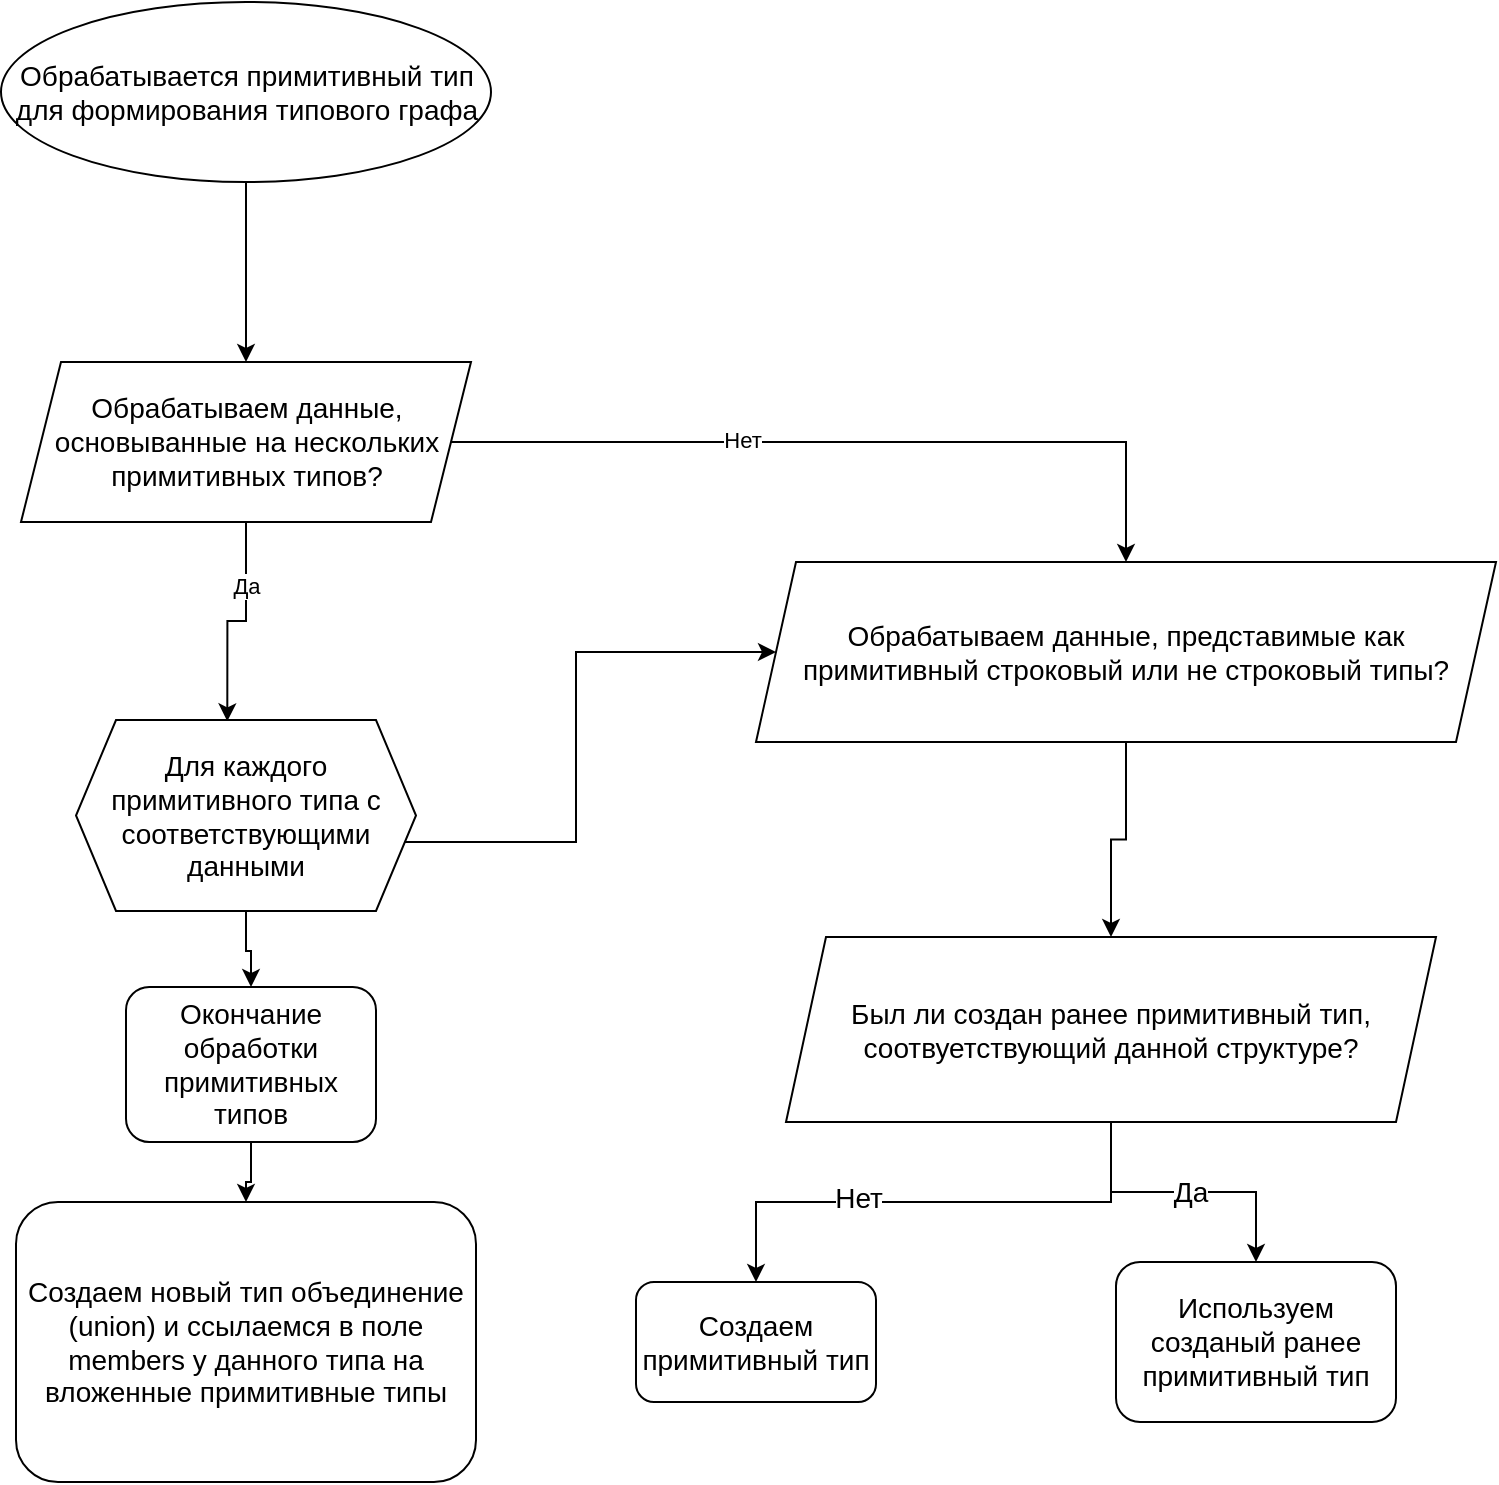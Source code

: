 <mxfile version="24.4.3" type="github">
  <diagram name="Page-1" id="qWd3IOd-8dhRZZYfJvNh">
    <mxGraphModel dx="2048" dy="626" grid="1" gridSize="10" guides="1" tooltips="1" connect="1" arrows="1" fold="1" page="1" pageScale="1" pageWidth="827" pageHeight="1169" math="0" shadow="0">
      <root>
        <mxCell id="0" />
        <mxCell id="1" parent="0" />
        <mxCell id="qgXAP9RSG6wpKUSGwU-0-1" style="edgeStyle=orthogonalEdgeStyle;rounded=0;orthogonalLoop=1;jettySize=auto;html=1;entryX=0.5;entryY=0;entryDx=0;entryDy=0;fontSize=14;" edge="1" parent="1" source="qgXAP9RSG6wpKUSGwU-0-2" target="qgXAP9RSG6wpKUSGwU-0-9">
          <mxGeometry relative="1" as="geometry" />
        </mxCell>
        <mxCell id="qgXAP9RSG6wpKUSGwU-0-2" value="Обрабатываем данные, представимые как примитивный строковый или не строковый типы?" style="shape=parallelogram;perimeter=parallelogramPerimeter;whiteSpace=wrap;html=1;fixedSize=1;fontSize=14;" vertex="1" parent="1">
          <mxGeometry x="-310" y="400" width="370" height="90" as="geometry" />
        </mxCell>
        <mxCell id="qgXAP9RSG6wpKUSGwU-0-3" value="Обрабатываем данные, основыванные на нескольких примитивных типов?" style="shape=parallelogram;perimeter=parallelogramPerimeter;whiteSpace=wrap;html=1;fixedSize=1;fontSize=14;" vertex="1" parent="1">
          <mxGeometry x="-677.5" y="300" width="225" height="80" as="geometry" />
        </mxCell>
        <mxCell id="qgXAP9RSG6wpKUSGwU-0-4" value="Создаем новый тип объединение (union) и ссылаемся в поле members у данного типа на вложенные примитивные типы" style="rounded=1;whiteSpace=wrap;html=1;fontSize=14;" vertex="1" parent="1">
          <mxGeometry x="-680" y="720" width="230" height="140" as="geometry" />
        </mxCell>
        <mxCell id="qgXAP9RSG6wpKUSGwU-0-5" style="edgeStyle=orthogonalEdgeStyle;rounded=0;orthogonalLoop=1;jettySize=auto;html=1;entryX=0.5;entryY=0;entryDx=0;entryDy=0;fontSize=14;" edge="1" parent="1" source="qgXAP9RSG6wpKUSGwU-0-9" target="qgXAP9RSG6wpKUSGwU-0-10">
          <mxGeometry relative="1" as="geometry">
            <mxPoint x="-220" y="750" as="targetPoint" />
          </mxGeometry>
        </mxCell>
        <mxCell id="qgXAP9RSG6wpKUSGwU-0-6" value="Нет" style="edgeLabel;html=1;align=center;verticalAlign=middle;resizable=0;points=[];fontSize=14;" vertex="1" connectable="0" parent="qgXAP9RSG6wpKUSGwU-0-5">
          <mxGeometry x="0.296" y="-2" relative="1" as="geometry">
            <mxPoint as="offset" />
          </mxGeometry>
        </mxCell>
        <mxCell id="qgXAP9RSG6wpKUSGwU-0-7" style="edgeStyle=orthogonalEdgeStyle;rounded=0;orthogonalLoop=1;jettySize=auto;html=1;entryX=0.5;entryY=0;entryDx=0;entryDy=0;fontSize=14;" edge="1" parent="1" source="qgXAP9RSG6wpKUSGwU-0-9" target="qgXAP9RSG6wpKUSGwU-0-11">
          <mxGeometry relative="1" as="geometry" />
        </mxCell>
        <mxCell id="qgXAP9RSG6wpKUSGwU-0-8" value="Да" style="edgeLabel;html=1;align=center;verticalAlign=middle;resizable=0;points=[];fontSize=14;" vertex="1" connectable="0" parent="qgXAP9RSG6wpKUSGwU-0-7">
          <mxGeometry x="0.048" relative="1" as="geometry">
            <mxPoint as="offset" />
          </mxGeometry>
        </mxCell>
        <mxCell id="qgXAP9RSG6wpKUSGwU-0-9" value="Был ли создан ранее примитивный тип, соотвуетствующий данной структуре?" style="shape=parallelogram;perimeter=parallelogramPerimeter;whiteSpace=wrap;html=1;fixedSize=1;fontSize=14;" vertex="1" parent="1">
          <mxGeometry x="-295" y="587.5" width="325" height="92.5" as="geometry" />
        </mxCell>
        <mxCell id="qgXAP9RSG6wpKUSGwU-0-10" value="Создаем примитивный тип" style="rounded=1;whiteSpace=wrap;html=1;fontSize=14;" vertex="1" parent="1">
          <mxGeometry x="-370" y="760" width="120" height="60" as="geometry" />
        </mxCell>
        <mxCell id="qgXAP9RSG6wpKUSGwU-0-11" value="Используем созданый ранее примитивный тип" style="rounded=1;whiteSpace=wrap;html=1;fontSize=14;" vertex="1" parent="1">
          <mxGeometry x="-130" y="750" width="140" height="80" as="geometry" />
        </mxCell>
        <mxCell id="qgXAP9RSG6wpKUSGwU-0-12" style="edgeStyle=orthogonalEdgeStyle;rounded=0;orthogonalLoop=1;jettySize=auto;html=1;entryX=0;entryY=0.5;entryDx=0;entryDy=0;fontSize=14;" edge="1" parent="1" source="qgXAP9RSG6wpKUSGwU-0-15" target="qgXAP9RSG6wpKUSGwU-0-2">
          <mxGeometry relative="1" as="geometry">
            <Array as="points">
              <mxPoint x="-400" y="540" />
              <mxPoint x="-400" y="445" />
            </Array>
          </mxGeometry>
        </mxCell>
        <mxCell id="qgXAP9RSG6wpKUSGwU-0-13" value="" style="edgeStyle=orthogonalEdgeStyle;rounded=0;orthogonalLoop=1;jettySize=auto;html=1;entryX=0.445;entryY=0.007;entryDx=0;entryDy=0;entryPerimeter=0;fontSize=14;" edge="1" parent="1" source="qgXAP9RSG6wpKUSGwU-0-3" target="qgXAP9RSG6wpKUSGwU-0-15">
          <mxGeometry relative="1" as="geometry">
            <mxPoint x="-645" y="430" as="sourcePoint" />
            <mxPoint x="-597" y="660" as="targetPoint" />
          </mxGeometry>
        </mxCell>
        <mxCell id="qgXAP9RSG6wpKUSGwU-0-23" value="Да" style="edgeLabel;html=1;align=center;verticalAlign=middle;resizable=0;points=[];" vertex="1" connectable="0" parent="qgXAP9RSG6wpKUSGwU-0-13">
          <mxGeometry x="-0.419" relative="1" as="geometry">
            <mxPoint as="offset" />
          </mxGeometry>
        </mxCell>
        <mxCell id="qgXAP9RSG6wpKUSGwU-0-14" style="edgeStyle=orthogonalEdgeStyle;rounded=0;orthogonalLoop=1;jettySize=auto;html=1;entryX=0.5;entryY=0;entryDx=0;entryDy=0;fontSize=14;" edge="1" parent="1" source="qgXAP9RSG6wpKUSGwU-0-17" target="qgXAP9RSG6wpKUSGwU-0-4">
          <mxGeometry relative="1" as="geometry" />
        </mxCell>
        <mxCell id="qgXAP9RSG6wpKUSGwU-0-15" value="Для каждого примитивного типа с соответствующими данными" style="shape=hexagon;perimeter=hexagonPerimeter2;whiteSpace=wrap;html=1;fixedSize=1;fontSize=14;" vertex="1" parent="1">
          <mxGeometry x="-650" y="479" width="170" height="95.5" as="geometry" />
        </mxCell>
        <mxCell id="qgXAP9RSG6wpKUSGwU-0-16" value="" style="edgeStyle=orthogonalEdgeStyle;rounded=0;orthogonalLoop=1;jettySize=auto;html=1;entryX=0.5;entryY=0;entryDx=0;entryDy=0;fontSize=14;" edge="1" parent="1" source="qgXAP9RSG6wpKUSGwU-0-15" target="qgXAP9RSG6wpKUSGwU-0-17">
          <mxGeometry relative="1" as="geometry">
            <mxPoint x="-580" y="585" as="sourcePoint" />
            <mxPoint x="-580" y="710" as="targetPoint" />
          </mxGeometry>
        </mxCell>
        <mxCell id="qgXAP9RSG6wpKUSGwU-0-17" value="Окончание обработки примитивных типов" style="rounded=1;whiteSpace=wrap;html=1;fontSize=14;" vertex="1" parent="1">
          <mxGeometry x="-625" y="612.5" width="125" height="77.5" as="geometry" />
        </mxCell>
        <mxCell id="qgXAP9RSG6wpKUSGwU-0-20" style="edgeStyle=orthogonalEdgeStyle;rounded=0;orthogonalLoop=1;jettySize=auto;html=1;" edge="1" parent="1" source="qgXAP9RSG6wpKUSGwU-0-19" target="qgXAP9RSG6wpKUSGwU-0-3">
          <mxGeometry relative="1" as="geometry" />
        </mxCell>
        <mxCell id="qgXAP9RSG6wpKUSGwU-0-21" style="edgeStyle=orthogonalEdgeStyle;rounded=0;orthogonalLoop=1;jettySize=auto;html=1;exitX=1;exitY=0.5;exitDx=0;exitDy=0;" edge="1" parent="1" source="qgXAP9RSG6wpKUSGwU-0-3" target="qgXAP9RSG6wpKUSGwU-0-2">
          <mxGeometry relative="1" as="geometry" />
        </mxCell>
        <mxCell id="qgXAP9RSG6wpKUSGwU-0-24" value="Нет" style="edgeLabel;html=1;align=center;verticalAlign=middle;resizable=0;points=[];" vertex="1" connectable="0" parent="qgXAP9RSG6wpKUSGwU-0-21">
          <mxGeometry x="-0.271" y="1" relative="1" as="geometry">
            <mxPoint as="offset" />
          </mxGeometry>
        </mxCell>
        <mxCell id="qgXAP9RSG6wpKUSGwU-0-19" value="Обрабатывается примитивный тип&lt;div&gt;для формирования типового графа&lt;/div&gt;" style="ellipse;whiteSpace=wrap;html=1;fontSize=14;" vertex="1" parent="1">
          <mxGeometry x="-687.5" y="120" width="245" height="90" as="geometry" />
        </mxCell>
      </root>
    </mxGraphModel>
  </diagram>
</mxfile>
